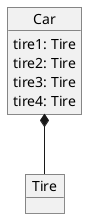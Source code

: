 @startuml 演習3-4
object Car {
  tire1: Tire
  tire2: Tire
  tire3: Tire
  tire4: Tire
}

object Tire

Car *-- Tire
@enduml

